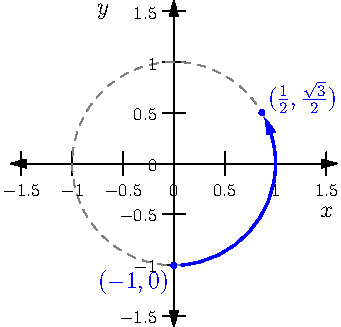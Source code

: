 size(6cm);
import graph;
xaxis("$x$", -1.6, 1.6, Ticks(Label(fontsize(9pt)), Step=0.5, begin=true, end=true), Arrows);
yaxis("$y$", -1.6, 1.6, Ticks(Label(fontsize(9pt)), Step=0.5, begin=true, end=true), Arrows);

draw(unitcircle, grey + dashed);
dot("$(-1,0)$", dir(270), dir(225), blue);
dot("$(\frac12,\frac{\sqrt3}{2})$", dir(390), dir(395), blue);
draw(arc((0,0), 1, 270, 390), blue+1.2, Margin(1,1.5));
draw(arc((0,0), 1, 270, 390), blue, EndArrow, Margin(1,1));
